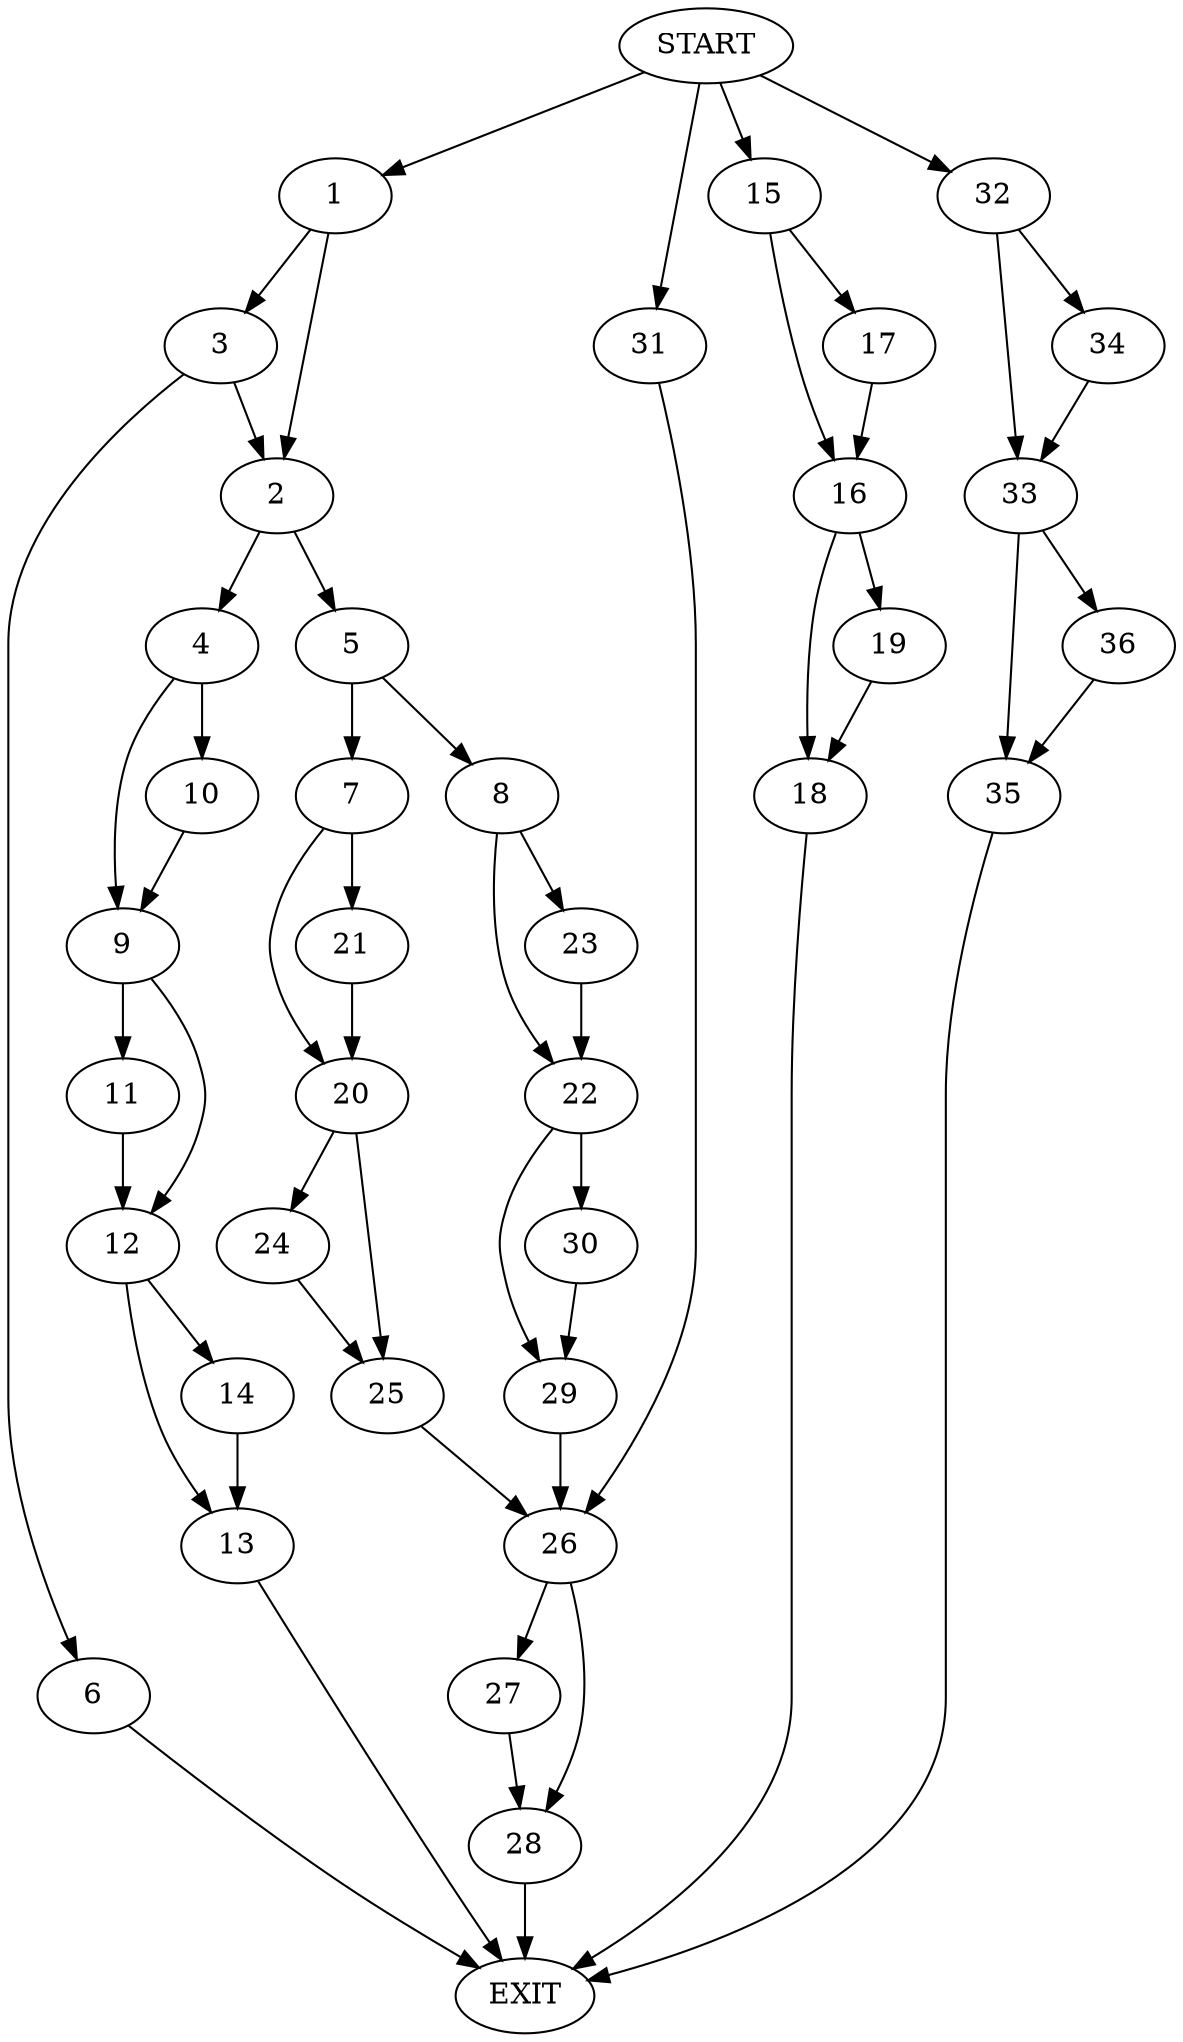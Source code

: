 digraph {
0 [label="START"]
37 [label="EXIT"]
0 -> 1
1 -> 2
1 -> 3
2 -> 4
2 -> 5
3 -> 6
3 -> 2
6 -> 37
5 -> 7
5 -> 8
4 -> 9
4 -> 10
9 -> 11
9 -> 12
10 -> 9
12 -> 13
12 -> 14
11 -> 12
14 -> 13
13 -> 37
0 -> 15
15 -> 16
15 -> 17
16 -> 18
16 -> 19
17 -> 16
18 -> 37
19 -> 18
7 -> 20
7 -> 21
8 -> 22
8 -> 23
20 -> 24
20 -> 25
21 -> 20
24 -> 25
25 -> 26
26 -> 27
26 -> 28
22 -> 29
22 -> 30
23 -> 22
30 -> 29
29 -> 26
0 -> 31
31 -> 26
28 -> 37
27 -> 28
0 -> 32
32 -> 33
32 -> 34
34 -> 33
33 -> 35
33 -> 36
35 -> 37
36 -> 35
}
